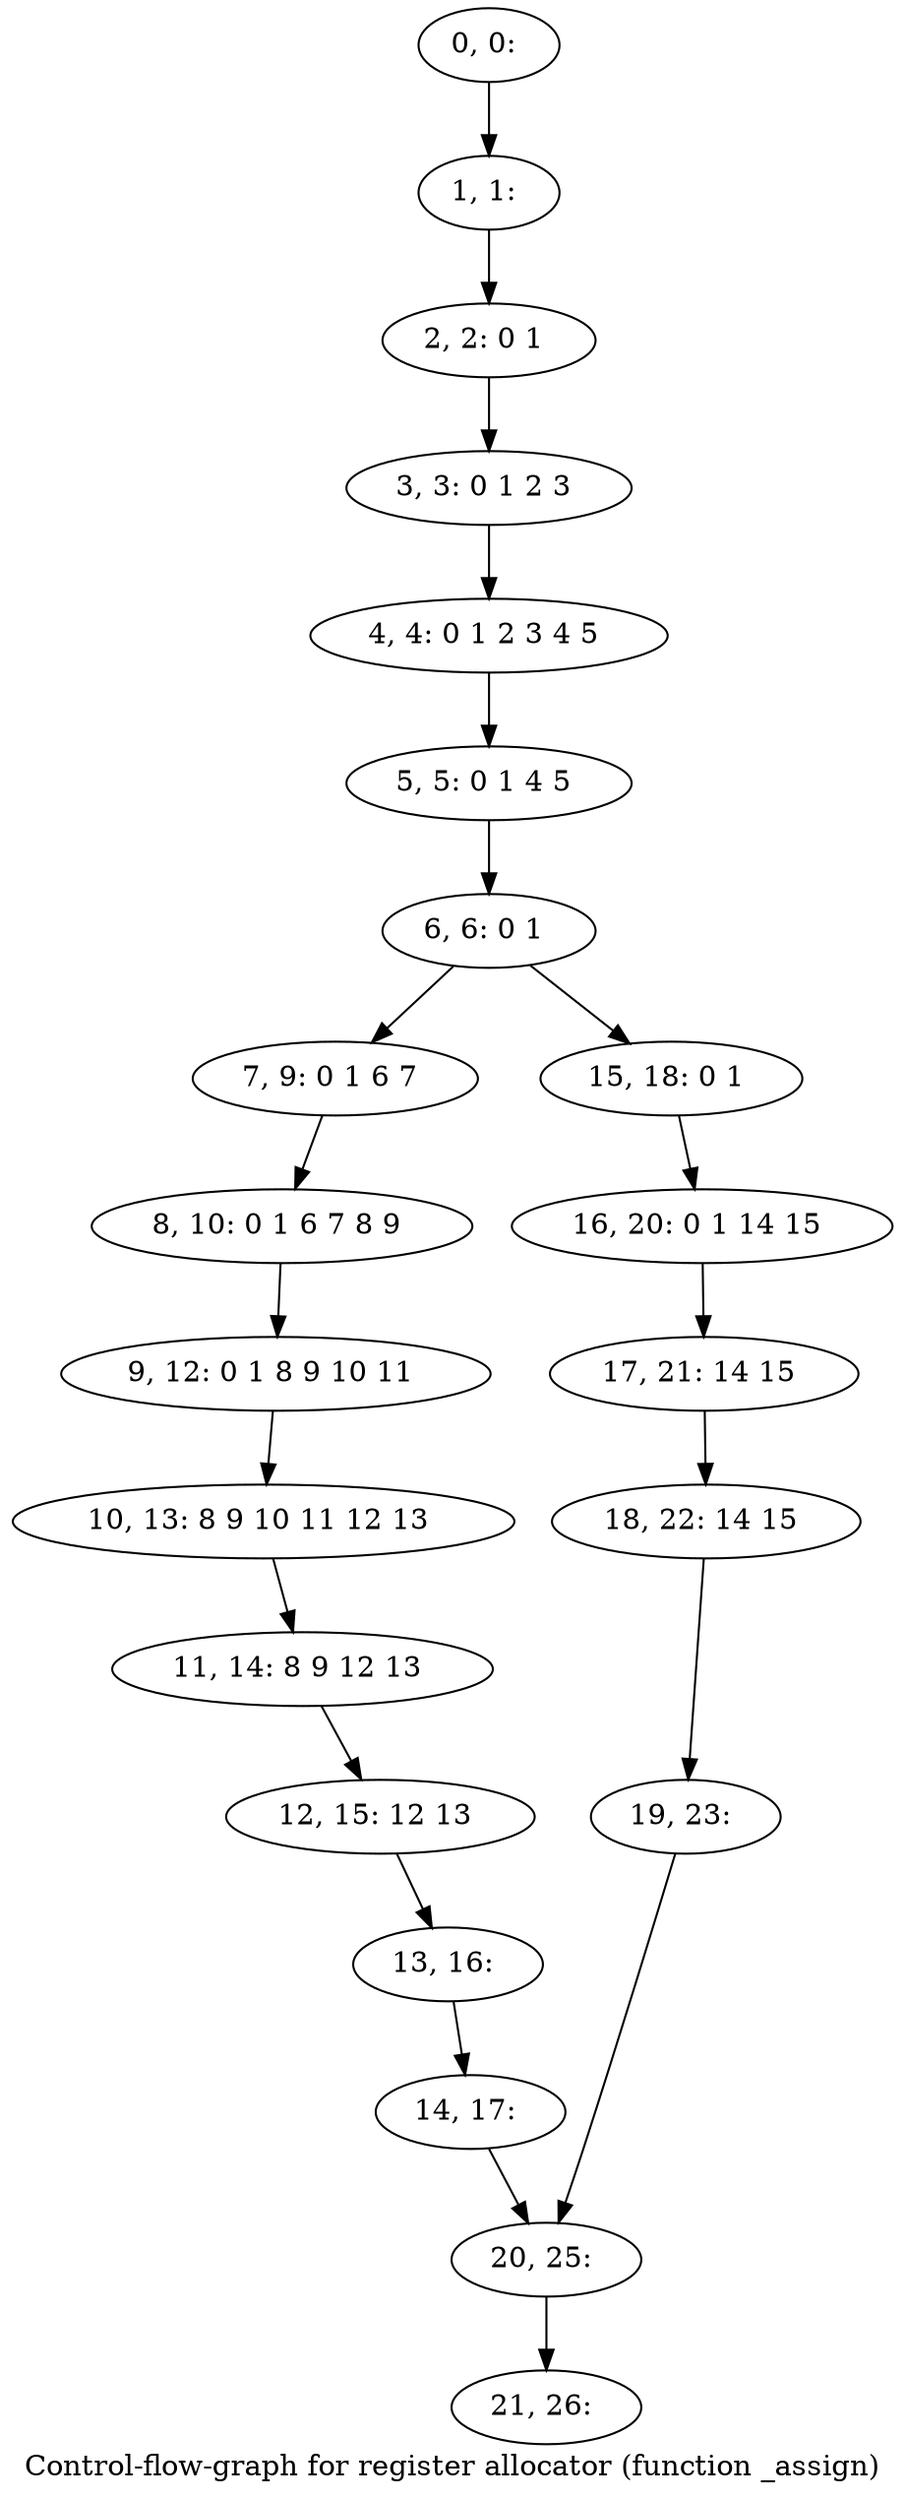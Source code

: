 digraph G {
graph [label="Control-flow-graph for register allocator (function _assign)"]
0[label="0, 0: "];
1[label="1, 1: "];
2[label="2, 2: 0 1 "];
3[label="3, 3: 0 1 2 3 "];
4[label="4, 4: 0 1 2 3 4 5 "];
5[label="5, 5: 0 1 4 5 "];
6[label="6, 6: 0 1 "];
7[label="7, 9: 0 1 6 7 "];
8[label="8, 10: 0 1 6 7 8 9 "];
9[label="9, 12: 0 1 8 9 10 11 "];
10[label="10, 13: 8 9 10 11 12 13 "];
11[label="11, 14: 8 9 12 13 "];
12[label="12, 15: 12 13 "];
13[label="13, 16: "];
14[label="14, 17: "];
15[label="15, 18: 0 1 "];
16[label="16, 20: 0 1 14 15 "];
17[label="17, 21: 14 15 "];
18[label="18, 22: 14 15 "];
19[label="19, 23: "];
20[label="20, 25: "];
21[label="21, 26: "];
0->1 ;
1->2 ;
2->3 ;
3->4 ;
4->5 ;
5->6 ;
6->7 ;
6->15 ;
7->8 ;
8->9 ;
9->10 ;
10->11 ;
11->12 ;
12->13 ;
13->14 ;
14->20 ;
15->16 ;
16->17 ;
17->18 ;
18->19 ;
19->20 ;
20->21 ;
}
